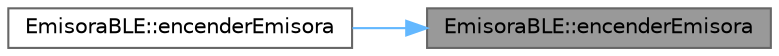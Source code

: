 digraph "EmisoraBLE::encenderEmisora"
{
 // INTERACTIVE_SVG=YES
 // LATEX_PDF_SIZE
  bgcolor="transparent";
  edge [fontname=Helvetica,fontsize=10,labelfontname=Helvetica,labelfontsize=10];
  node [fontname=Helvetica,fontsize=10,shape=box,height=0.2,width=0.4];
  rankdir="RL";
  Node1 [id="Node000001",label="EmisoraBLE::encenderEmisora",height=0.2,width=0.4,color="gray40", fillcolor="grey60", style="filled", fontcolor="black",tooltip="Enciende la emisora BLE."];
  Node1 -> Node2 [id="edge1_Node000001_Node000002",dir="back",color="steelblue1",style="solid",tooltip=" "];
  Node2 [id="Node000002",label="EmisoraBLE::encenderEmisora",height=0.2,width=0.4,color="grey40", fillcolor="white", style="filled",URL="$d3/d52/a00023_ada243f2f1185a7d66ea33de6bdb06590.html#ada243f2f1185a7d66ea33de6bdb06590",tooltip="Enciende la emisora y establece callbacks."];
}
